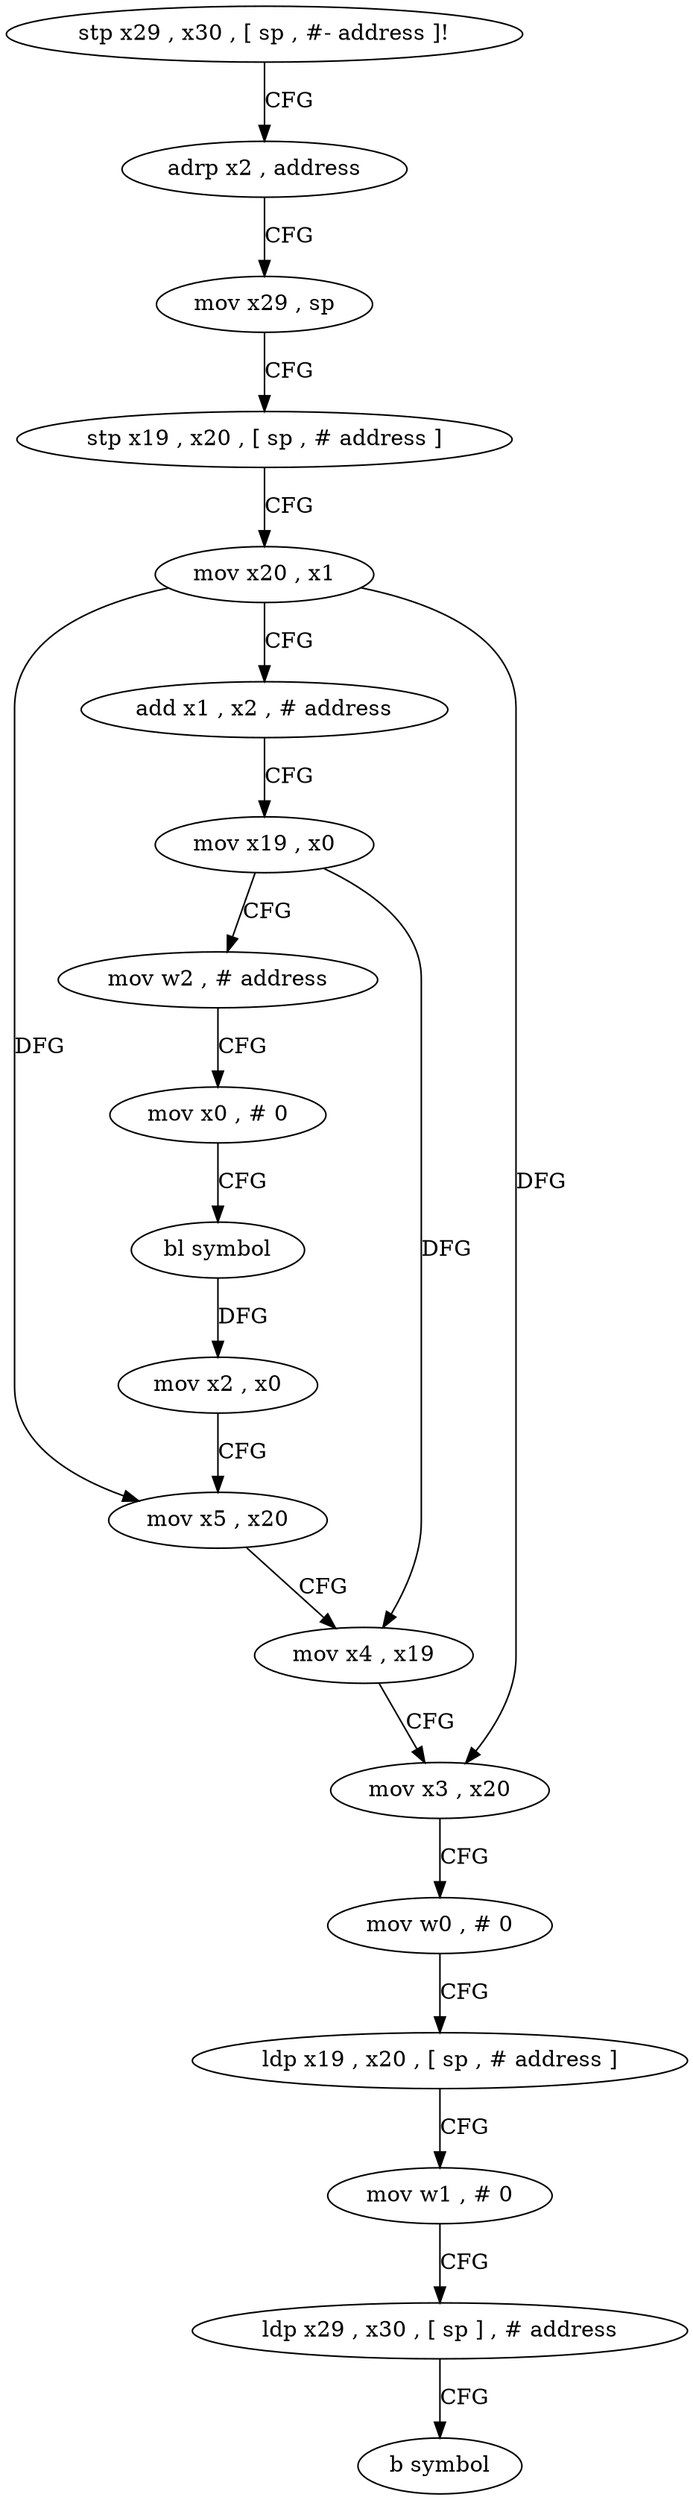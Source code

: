 digraph "func" {
"4206712" [label = "stp x29 , x30 , [ sp , #- address ]!" ]
"4206716" [label = "adrp x2 , address" ]
"4206720" [label = "mov x29 , sp" ]
"4206724" [label = "stp x19 , x20 , [ sp , # address ]" ]
"4206728" [label = "mov x20 , x1" ]
"4206732" [label = "add x1 , x2 , # address" ]
"4206736" [label = "mov x19 , x0" ]
"4206740" [label = "mov w2 , # address" ]
"4206744" [label = "mov x0 , # 0" ]
"4206748" [label = "bl symbol" ]
"4206752" [label = "mov x2 , x0" ]
"4206756" [label = "mov x5 , x20" ]
"4206760" [label = "mov x4 , x19" ]
"4206764" [label = "mov x3 , x20" ]
"4206768" [label = "mov w0 , # 0" ]
"4206772" [label = "ldp x19 , x20 , [ sp , # address ]" ]
"4206776" [label = "mov w1 , # 0" ]
"4206780" [label = "ldp x29 , x30 , [ sp ] , # address" ]
"4206784" [label = "b symbol" ]
"4206712" -> "4206716" [ label = "CFG" ]
"4206716" -> "4206720" [ label = "CFG" ]
"4206720" -> "4206724" [ label = "CFG" ]
"4206724" -> "4206728" [ label = "CFG" ]
"4206728" -> "4206732" [ label = "CFG" ]
"4206728" -> "4206756" [ label = "DFG" ]
"4206728" -> "4206764" [ label = "DFG" ]
"4206732" -> "4206736" [ label = "CFG" ]
"4206736" -> "4206740" [ label = "CFG" ]
"4206736" -> "4206760" [ label = "DFG" ]
"4206740" -> "4206744" [ label = "CFG" ]
"4206744" -> "4206748" [ label = "CFG" ]
"4206748" -> "4206752" [ label = "DFG" ]
"4206752" -> "4206756" [ label = "CFG" ]
"4206756" -> "4206760" [ label = "CFG" ]
"4206760" -> "4206764" [ label = "CFG" ]
"4206764" -> "4206768" [ label = "CFG" ]
"4206768" -> "4206772" [ label = "CFG" ]
"4206772" -> "4206776" [ label = "CFG" ]
"4206776" -> "4206780" [ label = "CFG" ]
"4206780" -> "4206784" [ label = "CFG" ]
}
